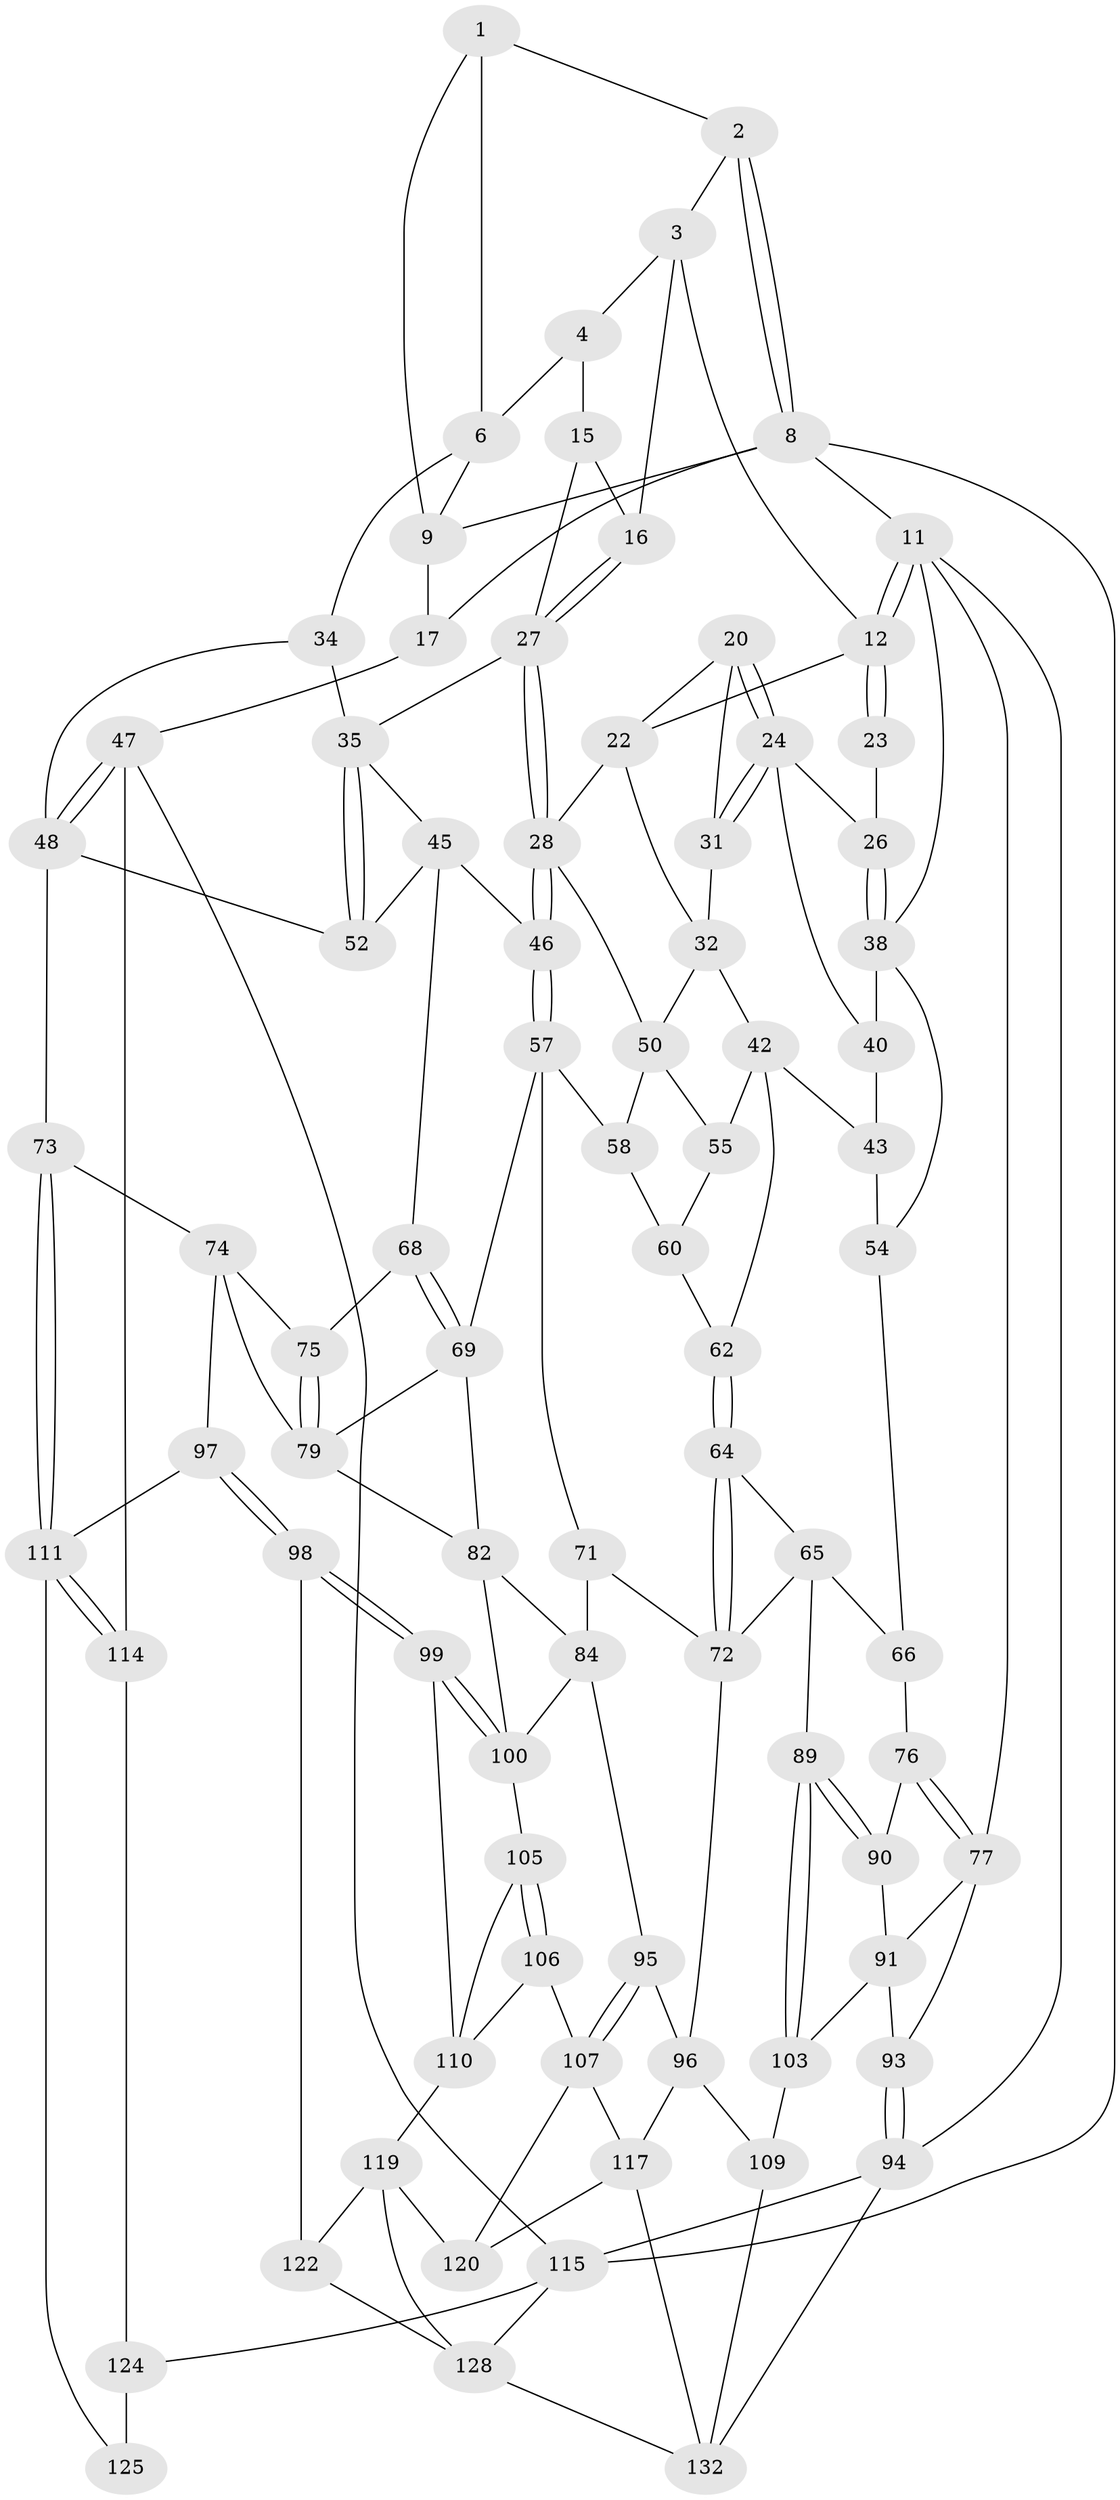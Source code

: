 // Generated by graph-tools (version 1.1) at 2025/52/02/27/25 19:52:37]
// undirected, 82 vertices, 170 edges
graph export_dot {
graph [start="1"]
  node [color=gray90,style=filled];
  1 [pos="+0.7647017992598082+0.053361942047385924",super="+5"];
  2 [pos="+1+0"];
  3 [pos="+0.47876294641756106+0",super="+14"];
  4 [pos="+0.7334348573456999+0.06643069697644745",super="+7"];
  6 [pos="+0.8195772510231408+0.1654949172914746",super="+19"];
  8 [pos="+1+0",super="+10"];
  9 [pos="+0.9498543689749809+0",super="+18"];
  11 [pos="+0+0",super="+39"];
  12 [pos="+0+0",super="+13"];
  15 [pos="+0.6942989365012151+0.16130839953580403"];
  16 [pos="+0.5514752844510888+0.048861673752495755"];
  17 [pos="+1+0.38898546064253336"];
  20 [pos="+0.167770718298052+0.1170134114171573",super="+21"];
  22 [pos="+0.3535317490894907+0.03327278783750896",super="+30"];
  23 [pos="+0.09389880785749145+0.10558398898054637"];
  24 [pos="+0.15990705539493444+0.21536270875411503",super="+25"];
  26 [pos="+0.09791336214683243+0.19948861264655587"];
  27 [pos="+0.5562340229337833+0.24276101442088496",super="+37"];
  28 [pos="+0.5172150179295976+0.2840036026145982",super="+29"];
  31 [pos="+0.24722538859466064+0.23440478860113784"];
  32 [pos="+0.33683642076979503+0.277760429340043",super="+33"];
  34 [pos="+0.8081063871541919+0.2716775296129252"];
  35 [pos="+0.7376341387728839+0.27138363938908694",super="+36"];
  38 [pos="+0+0.3277263738278965",super="+41"];
  40 [pos="+0.12394138527593195+0.28888021988956797"];
  42 [pos="+0.22848003885061502+0.34780316062219985",super="+56"];
  43 [pos="+0.1972671330756091+0.3588165516550047",super="+44"];
  45 [pos="+0.6424904785796487+0.3806671416278577",super="+53"];
  46 [pos="+0.530630034987906+0.3335471580777458"];
  47 [pos="+1+0.5095985733944816",super="+113"];
  48 [pos="+1+0.5159920310215521",super="+49"];
  50 [pos="+0.40390870762407444+0.3193383953263437",super="+51"];
  52 [pos="+0.7080584022049057+0.42055958360934004"];
  54 [pos="+0.006270976051165891+0.39757608697874547",super="+63"];
  55 [pos="+0.355311143838221+0.34127684415206666"];
  57 [pos="+0.4922172100097411+0.40458836650770436",super="+70"];
  58 [pos="+0.4548048074487555+0.4152852575441332",super="+59"];
  60 [pos="+0.370771541826101+0.3706114742356194",super="+61"];
  62 [pos="+0.33490255919504386+0.5080357515862834"];
  64 [pos="+0.33364579778856374+0.5158952466297744"];
  65 [pos="+0.2275793753887191+0.5304312462296653",super="+88"];
  66 [pos="+0.22463260286966935+0.5301216155583874",super="+67"];
  68 [pos="+0.664130841942345+0.48162081103297"];
  69 [pos="+0.5498520554554656+0.5166213824915461",super="+80"];
  71 [pos="+0.40166421040980976+0.5738895083439011"];
  72 [pos="+0.33398575544271936+0.5164799466807147",super="+92"];
  73 [pos="+0.9792853415152656+0.5466583540261427"];
  74 [pos="+0.7506190346218841+0.5615408925228539",super="+86"];
  75 [pos="+0.6688765615858885+0.49286773957011304"];
  76 [pos="+0.09324654833337426+0.5221147023525187",super="+81"];
  77 [pos="+0.046812732700524766+0.5994602046172588",super="+78"];
  79 [pos="+0.657490074830123+0.6084272197116821",super="+87"];
  82 [pos="+0.5599221967130811+0.6393652781030768",super="+83"];
  84 [pos="+0.533972807759596+0.663970381493207",super="+85"];
  89 [pos="+0.15872657627973974+0.6877366641853604"];
  90 [pos="+0.14099779478447383+0.6643415312396929"];
  91 [pos="+0.11887252222777794+0.655224111074105",super="+101"];
  93 [pos="+0+0.7877928194159697"];
  94 [pos="+0+1"];
  95 [pos="+0.4293886925725316+0.7199489453933433"];
  96 [pos="+0.30563670424530737+0.7355044071214919",super="+108"];
  97 [pos="+0.7398051835989038+0.7562751715229211"];
  98 [pos="+0.7335740857182482+0.7612409440785223",super="+121"];
  99 [pos="+0.7189673733068848+0.7630803232396145"];
  100 [pos="+0.6939804788744139+0.7548484665488718",super="+102"];
  103 [pos="+0.12122696804335141+0.8144001799446363",super="+104"];
  105 [pos="+0.5679723480095413+0.7469671056509252"];
  106 [pos="+0.4947963314130723+0.8035612151718536"];
  107 [pos="+0.446074384409289+0.7643557159265023",super="+116"];
  109 [pos="+0.19323688128192867+0.8415574639525774",super="+131"];
  110 [pos="+0.6303140936697357+0.7956033396758179",super="+118"];
  111 [pos="+0.7953044705829053+0.7238424476311589",super="+112"];
  114 [pos="+1+0.8418163652011141"];
  115 [pos="+1+1",super="+127"];
  117 [pos="+0.31022159730776616+0.9109919853539089",super="+130"];
  119 [pos="+0.5321460197015796+0.8597287271818403",super="+123"];
  120 [pos="+0.4372083412119186+0.9023831332615959"];
  122 [pos="+0.5715124303977901+0.8724607383662439",super="+129"];
  124 [pos="+0.9761515018496831+0.8715605437837378",super="+126"];
  125 [pos="+0.8202609037823707+0.8286863239436846"];
  128 [pos="+0.7057902503304415+1",super="+134"];
  132 [pos="+0.3531435330246383+1",super="+133"];
  1 -- 2;
  1 -- 9;
  1 -- 6;
  2 -- 3;
  2 -- 8;
  2 -- 8;
  3 -- 4;
  3 -- 16;
  3 -- 12;
  4 -- 6;
  4 -- 15;
  6 -- 34;
  6 -- 9;
  8 -- 9;
  8 -- 17;
  8 -- 115;
  8 -- 11;
  9 -- 17;
  11 -- 12;
  11 -- 12;
  11 -- 94;
  11 -- 77;
  11 -- 38;
  12 -- 23;
  12 -- 23;
  12 -- 22;
  15 -- 16;
  15 -- 27;
  16 -- 27;
  16 -- 27;
  17 -- 47;
  20 -- 24;
  20 -- 24;
  20 -- 22;
  20 -- 31;
  22 -- 32;
  22 -- 28;
  23 -- 26;
  24 -- 31;
  24 -- 31;
  24 -- 40;
  24 -- 26;
  26 -- 38;
  26 -- 38;
  27 -- 28;
  27 -- 28;
  27 -- 35;
  28 -- 46;
  28 -- 46;
  28 -- 50;
  31 -- 32;
  32 -- 42;
  32 -- 50;
  34 -- 35;
  34 -- 48;
  35 -- 52;
  35 -- 52;
  35 -- 45;
  38 -- 40;
  38 -- 54;
  40 -- 43;
  42 -- 43;
  42 -- 62;
  42 -- 55;
  43 -- 54 [weight=2];
  45 -- 46;
  45 -- 52;
  45 -- 68;
  46 -- 57;
  46 -- 57;
  47 -- 48;
  47 -- 48;
  47 -- 114;
  47 -- 115;
  48 -- 73;
  48 -- 52;
  50 -- 55;
  50 -- 58;
  54 -- 66;
  55 -- 60;
  57 -- 58;
  57 -- 69;
  57 -- 71;
  58 -- 60 [weight=2];
  60 -- 62;
  62 -- 64;
  62 -- 64;
  64 -- 65;
  64 -- 72;
  64 -- 72;
  65 -- 66;
  65 -- 89;
  65 -- 72;
  66 -- 76 [weight=2];
  68 -- 69;
  68 -- 69;
  68 -- 75;
  69 -- 82;
  69 -- 79;
  71 -- 72;
  71 -- 84;
  72 -- 96;
  73 -- 74;
  73 -- 111;
  73 -- 111;
  74 -- 75;
  74 -- 97;
  74 -- 79;
  75 -- 79;
  75 -- 79;
  76 -- 77;
  76 -- 77;
  76 -- 90;
  77 -- 91;
  77 -- 93;
  79 -- 82;
  82 -- 100;
  82 -- 84;
  84 -- 95;
  84 -- 100;
  89 -- 90;
  89 -- 90;
  89 -- 103;
  89 -- 103;
  90 -- 91;
  91 -- 93;
  91 -- 103;
  93 -- 94;
  93 -- 94;
  94 -- 115;
  94 -- 132;
  95 -- 96;
  95 -- 107;
  95 -- 107;
  96 -- 109;
  96 -- 117;
  97 -- 98;
  97 -- 98;
  97 -- 111;
  98 -- 99;
  98 -- 99;
  98 -- 122 [weight=2];
  99 -- 100;
  99 -- 100;
  99 -- 110;
  100 -- 105;
  103 -- 109 [weight=2];
  105 -- 106;
  105 -- 106;
  105 -- 110;
  106 -- 107;
  106 -- 110;
  107 -- 120;
  107 -- 117;
  109 -- 132;
  110 -- 119;
  111 -- 114;
  111 -- 114;
  111 -- 125;
  114 -- 124;
  115 -- 128;
  115 -- 124;
  117 -- 120;
  117 -- 132;
  119 -- 120;
  119 -- 122;
  119 -- 128;
  122 -- 128;
  124 -- 125 [weight=2];
  128 -- 132;
}
